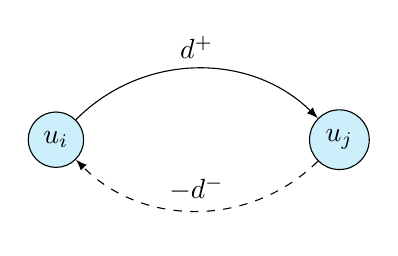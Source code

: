 \begin{tikzpicture}[scale=0.3]
\def \radius {6cm}
\node[draw, circle, fill=cyan!20] at ({0}:\radius) (n1) {$u_j$};
\node[draw, circle, fill=cyan!20] at ({180}:\radius) (n2) {$u_i$};
\path[->, >=latex] (n2) edge [bend left=45] node[above]{$d^+$} (n1);
\path[dashed, ->, >=latex] (n1) edge [bend left=45] node[above]{$-d^-$} (n2);
\end{tikzpicture}
